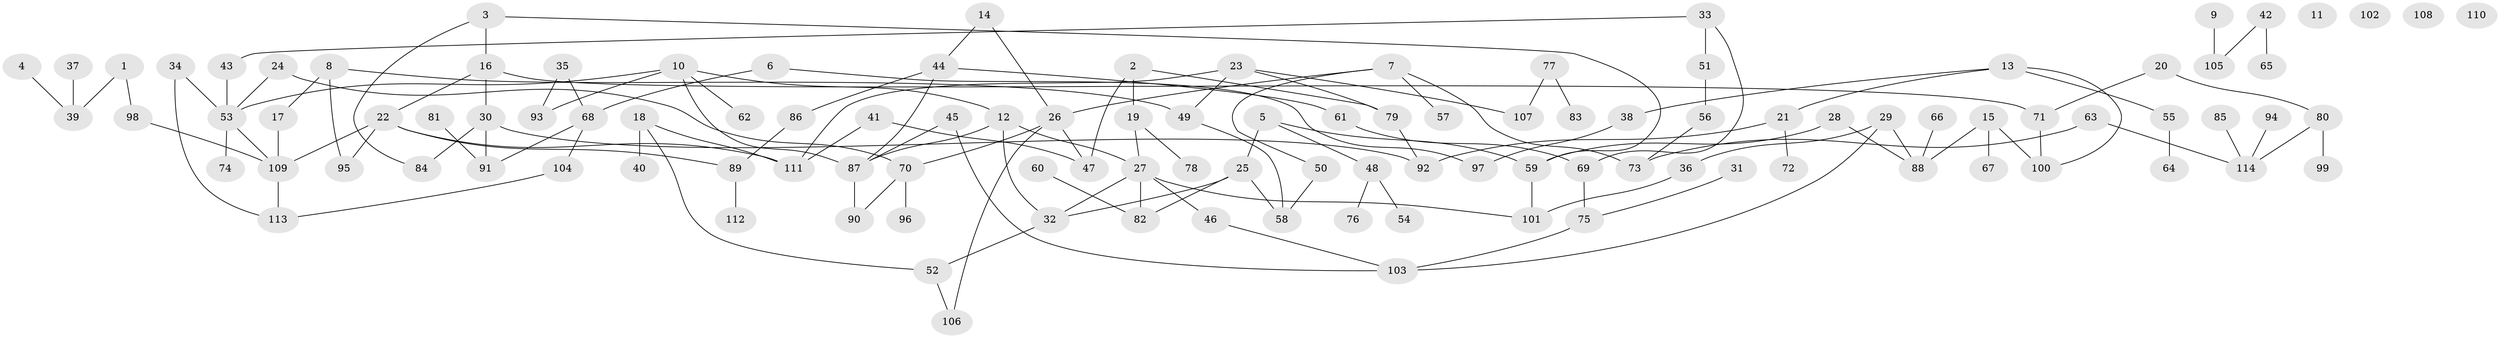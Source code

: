 // Generated by graph-tools (version 1.1) at 2025/12/03/09/25 04:12:58]
// undirected, 114 vertices, 140 edges
graph export_dot {
graph [start="1"]
  node [color=gray90,style=filled];
  1;
  2;
  3;
  4;
  5;
  6;
  7;
  8;
  9;
  10;
  11;
  12;
  13;
  14;
  15;
  16;
  17;
  18;
  19;
  20;
  21;
  22;
  23;
  24;
  25;
  26;
  27;
  28;
  29;
  30;
  31;
  32;
  33;
  34;
  35;
  36;
  37;
  38;
  39;
  40;
  41;
  42;
  43;
  44;
  45;
  46;
  47;
  48;
  49;
  50;
  51;
  52;
  53;
  54;
  55;
  56;
  57;
  58;
  59;
  60;
  61;
  62;
  63;
  64;
  65;
  66;
  67;
  68;
  69;
  70;
  71;
  72;
  73;
  74;
  75;
  76;
  77;
  78;
  79;
  80;
  81;
  82;
  83;
  84;
  85;
  86;
  87;
  88;
  89;
  90;
  91;
  92;
  93;
  94;
  95;
  96;
  97;
  98;
  99;
  100;
  101;
  102;
  103;
  104;
  105;
  106;
  107;
  108;
  109;
  110;
  111;
  112;
  113;
  114;
  1 -- 39;
  1 -- 98;
  2 -- 19;
  2 -- 47;
  2 -- 79;
  3 -- 16;
  3 -- 59;
  3 -- 84;
  4 -- 39;
  5 -- 25;
  5 -- 48;
  5 -- 59;
  6 -- 68;
  6 -- 97;
  7 -- 26;
  7 -- 50;
  7 -- 57;
  7 -- 73;
  8 -- 17;
  8 -- 49;
  8 -- 95;
  9 -- 105;
  10 -- 12;
  10 -- 53;
  10 -- 62;
  10 -- 87;
  10 -- 93;
  12 -- 27;
  12 -- 32;
  12 -- 87;
  13 -- 21;
  13 -- 38;
  13 -- 55;
  13 -- 100;
  14 -- 26;
  14 -- 44;
  15 -- 67;
  15 -- 88;
  15 -- 100;
  16 -- 22;
  16 -- 30;
  16 -- 71;
  17 -- 109;
  18 -- 40;
  18 -- 52;
  18 -- 111;
  19 -- 27;
  19 -- 78;
  20 -- 71;
  20 -- 80;
  21 -- 72;
  21 -- 92;
  22 -- 89;
  22 -- 95;
  22 -- 109;
  22 -- 111;
  23 -- 49;
  23 -- 79;
  23 -- 107;
  23 -- 111;
  24 -- 53;
  24 -- 70;
  25 -- 32;
  25 -- 58;
  25 -- 82;
  26 -- 47;
  26 -- 70;
  26 -- 106;
  27 -- 32;
  27 -- 46;
  27 -- 82;
  27 -- 101;
  28 -- 59;
  28 -- 88;
  29 -- 36;
  29 -- 88;
  29 -- 103;
  30 -- 84;
  30 -- 91;
  30 -- 92;
  31 -- 75;
  32 -- 52;
  33 -- 43;
  33 -- 51;
  33 -- 69;
  34 -- 53;
  34 -- 113;
  35 -- 68;
  35 -- 93;
  36 -- 101;
  37 -- 39;
  38 -- 97;
  41 -- 47;
  41 -- 111;
  42 -- 65;
  42 -- 105;
  43 -- 53;
  44 -- 61;
  44 -- 86;
  44 -- 87;
  45 -- 87;
  45 -- 103;
  46 -- 103;
  48 -- 54;
  48 -- 76;
  49 -- 58;
  50 -- 58;
  51 -- 56;
  52 -- 106;
  53 -- 74;
  53 -- 109;
  55 -- 64;
  56 -- 73;
  59 -- 101;
  60 -- 82;
  61 -- 69;
  63 -- 73;
  63 -- 114;
  66 -- 88;
  68 -- 91;
  68 -- 104;
  69 -- 75;
  70 -- 90;
  70 -- 96;
  71 -- 100;
  75 -- 103;
  77 -- 83;
  77 -- 107;
  79 -- 92;
  80 -- 99;
  80 -- 114;
  81 -- 91;
  85 -- 114;
  86 -- 89;
  87 -- 90;
  89 -- 112;
  94 -- 114;
  98 -- 109;
  104 -- 113;
  109 -- 113;
}
